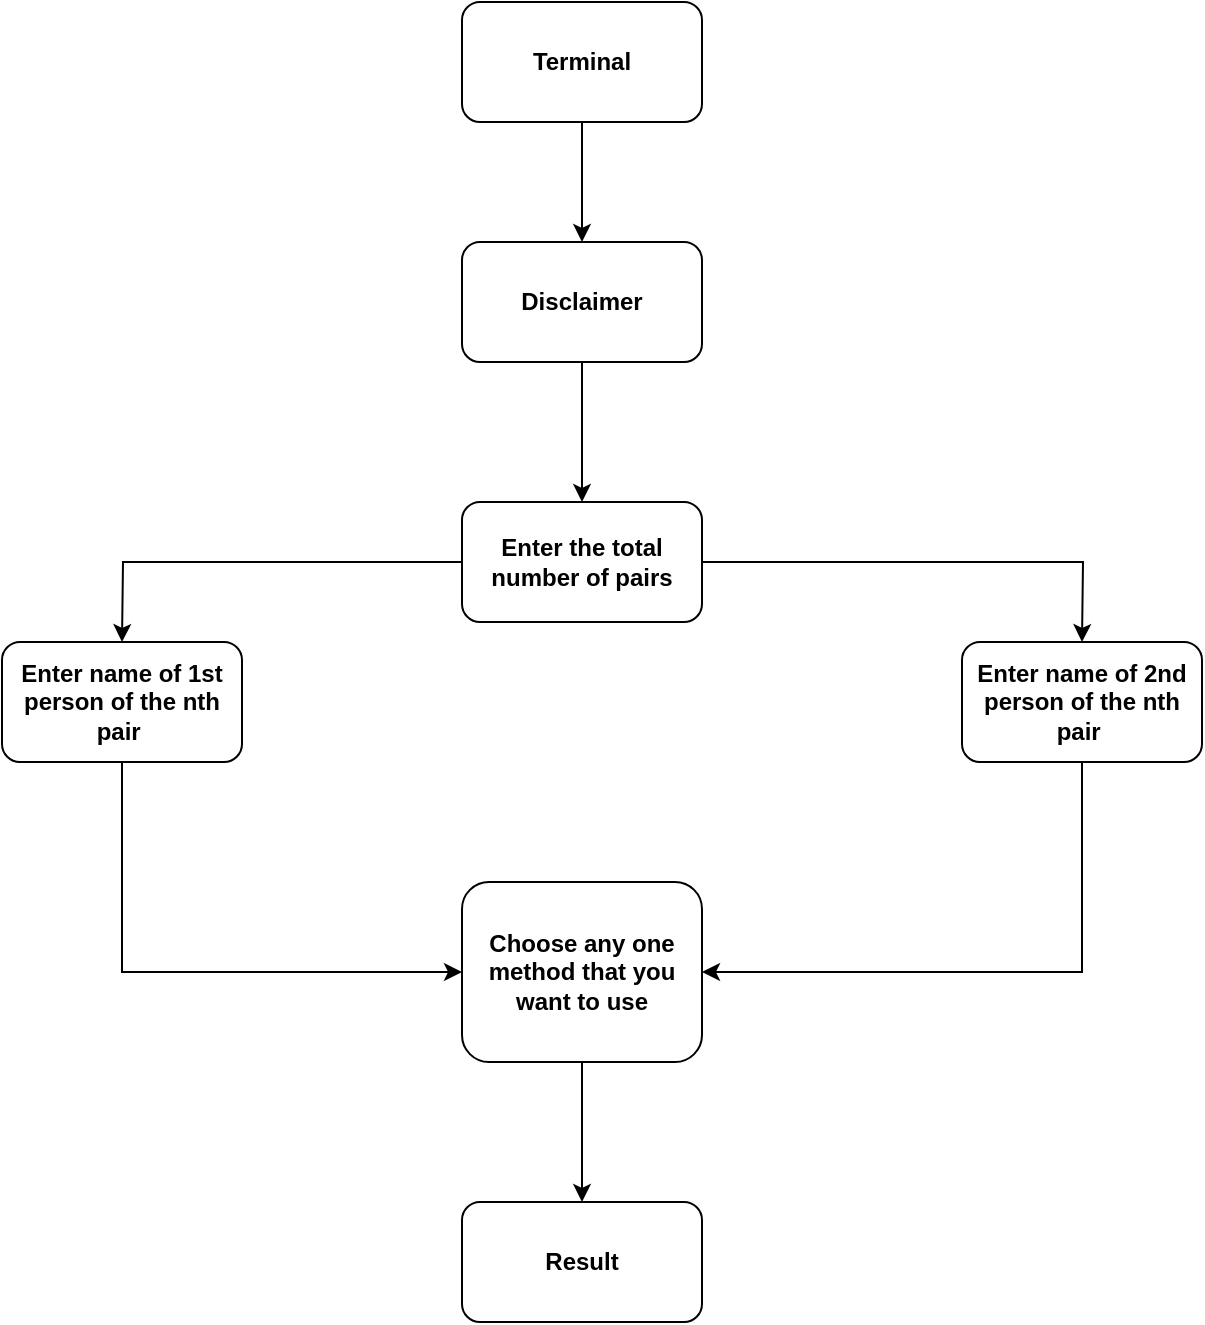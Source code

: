 <mxfile version="15.8.3" type="github"><diagram id="Qm1DSs5Nq3OAwcCSn2D0" name="Page-1"><mxGraphModel dx="782" dy="428" grid="1" gridSize="10" guides="1" tooltips="1" connect="1" arrows="1" fold="1" page="1" pageScale="1" pageWidth="850" pageHeight="1100" math="0" shadow="0"><root><mxCell id="0"/><mxCell id="1" parent="0"/><mxCell id="w4uyybz0xVZeVixfB5sb-1" value="&lt;b&gt;Terminal&lt;/b&gt;" style="rounded=1;whiteSpace=wrap;html=1;" vertex="1" parent="1"><mxGeometry x="290" y="40" width="120" height="60" as="geometry"/></mxCell><mxCell id="w4uyybz0xVZeVixfB5sb-12" style="edgeStyle=orthogonalEdgeStyle;rounded=0;orthogonalLoop=1;jettySize=auto;html=1;" edge="1" parent="1" source="w4uyybz0xVZeVixfB5sb-3" target="w4uyybz0xVZeVixfB5sb-10"><mxGeometry relative="1" as="geometry"/></mxCell><mxCell id="w4uyybz0xVZeVixfB5sb-3" value="&lt;b&gt;Disclaimer&lt;/b&gt;" style="rounded=1;whiteSpace=wrap;html=1;" vertex="1" parent="1"><mxGeometry x="290" y="160" width="120" height="60" as="geometry"/></mxCell><mxCell id="w4uyybz0xVZeVixfB5sb-9" value="" style="endArrow=classic;html=1;rounded=0;exitX=0.5;exitY=1;exitDx=0;exitDy=0;entryX=0.5;entryY=0;entryDx=0;entryDy=0;" edge="1" parent="1" source="w4uyybz0xVZeVixfB5sb-1" target="w4uyybz0xVZeVixfB5sb-3"><mxGeometry width="50" height="50" relative="1" as="geometry"><mxPoint x="330" y="150" as="sourcePoint"/><mxPoint x="380" y="100" as="targetPoint"/></mxGeometry></mxCell><mxCell id="w4uyybz0xVZeVixfB5sb-13" style="edgeStyle=orthogonalEdgeStyle;rounded=0;orthogonalLoop=1;jettySize=auto;html=1;" edge="1" parent="1" source="w4uyybz0xVZeVixfB5sb-10"><mxGeometry relative="1" as="geometry"><mxPoint x="600" y="360" as="targetPoint"/></mxGeometry></mxCell><mxCell id="w4uyybz0xVZeVixfB5sb-14" style="edgeStyle=orthogonalEdgeStyle;rounded=0;orthogonalLoop=1;jettySize=auto;html=1;" edge="1" parent="1" source="w4uyybz0xVZeVixfB5sb-10"><mxGeometry relative="1" as="geometry"><mxPoint x="120" y="360" as="targetPoint"/></mxGeometry></mxCell><mxCell id="w4uyybz0xVZeVixfB5sb-10" value="&lt;b&gt;Enter the total number of pairs&lt;/b&gt;" style="rounded=1;whiteSpace=wrap;html=1;" vertex="1" parent="1"><mxGeometry x="290" y="290" width="120" height="60" as="geometry"/></mxCell><mxCell id="w4uyybz0xVZeVixfB5sb-18" style="edgeStyle=orthogonalEdgeStyle;rounded=0;orthogonalLoop=1;jettySize=auto;html=1;entryX=0;entryY=0.5;entryDx=0;entryDy=0;exitX=0.5;exitY=1;exitDx=0;exitDy=0;" edge="1" parent="1" source="w4uyybz0xVZeVixfB5sb-15" target="w4uyybz0xVZeVixfB5sb-17"><mxGeometry relative="1" as="geometry"><mxPoint x="120" y="520" as="targetPoint"/></mxGeometry></mxCell><mxCell id="w4uyybz0xVZeVixfB5sb-15" value="&lt;b&gt;Enter name of 1st person of the nth pair&amp;nbsp;&lt;/b&gt;" style="rounded=1;whiteSpace=wrap;html=1;" vertex="1" parent="1"><mxGeometry x="60" y="360" width="120" height="60" as="geometry"/></mxCell><mxCell id="w4uyybz0xVZeVixfB5sb-20" style="edgeStyle=orthogonalEdgeStyle;rounded=0;orthogonalLoop=1;jettySize=auto;html=1;entryX=1;entryY=0.5;entryDx=0;entryDy=0;exitX=0.5;exitY=1;exitDx=0;exitDy=0;" edge="1" parent="1" source="w4uyybz0xVZeVixfB5sb-16" target="w4uyybz0xVZeVixfB5sb-17"><mxGeometry relative="1" as="geometry"/></mxCell><mxCell id="w4uyybz0xVZeVixfB5sb-16" value="&lt;b&gt;Enter name of 2nd person of the nth pair&amp;nbsp;&lt;/b&gt;" style="rounded=1;whiteSpace=wrap;html=1;" vertex="1" parent="1"><mxGeometry x="540" y="360" width="120" height="60" as="geometry"/></mxCell><mxCell id="w4uyybz0xVZeVixfB5sb-22" style="edgeStyle=orthogonalEdgeStyle;rounded=0;orthogonalLoop=1;jettySize=auto;html=1;entryX=0.5;entryY=0;entryDx=0;entryDy=0;" edge="1" parent="1" source="w4uyybz0xVZeVixfB5sb-17" target="w4uyybz0xVZeVixfB5sb-21"><mxGeometry relative="1" as="geometry"/></mxCell><mxCell id="w4uyybz0xVZeVixfB5sb-17" value="&lt;b&gt;Choose any one method that you want to use&lt;/b&gt;" style="rounded=1;whiteSpace=wrap;html=1;" vertex="1" parent="1"><mxGeometry x="290" y="480" width="120" height="90" as="geometry"/></mxCell><mxCell id="w4uyybz0xVZeVixfB5sb-21" value="&lt;b&gt;Result&lt;/b&gt;" style="rounded=1;whiteSpace=wrap;html=1;" vertex="1" parent="1"><mxGeometry x="290" y="640" width="120" height="60" as="geometry"/></mxCell></root></mxGraphModel></diagram></mxfile>